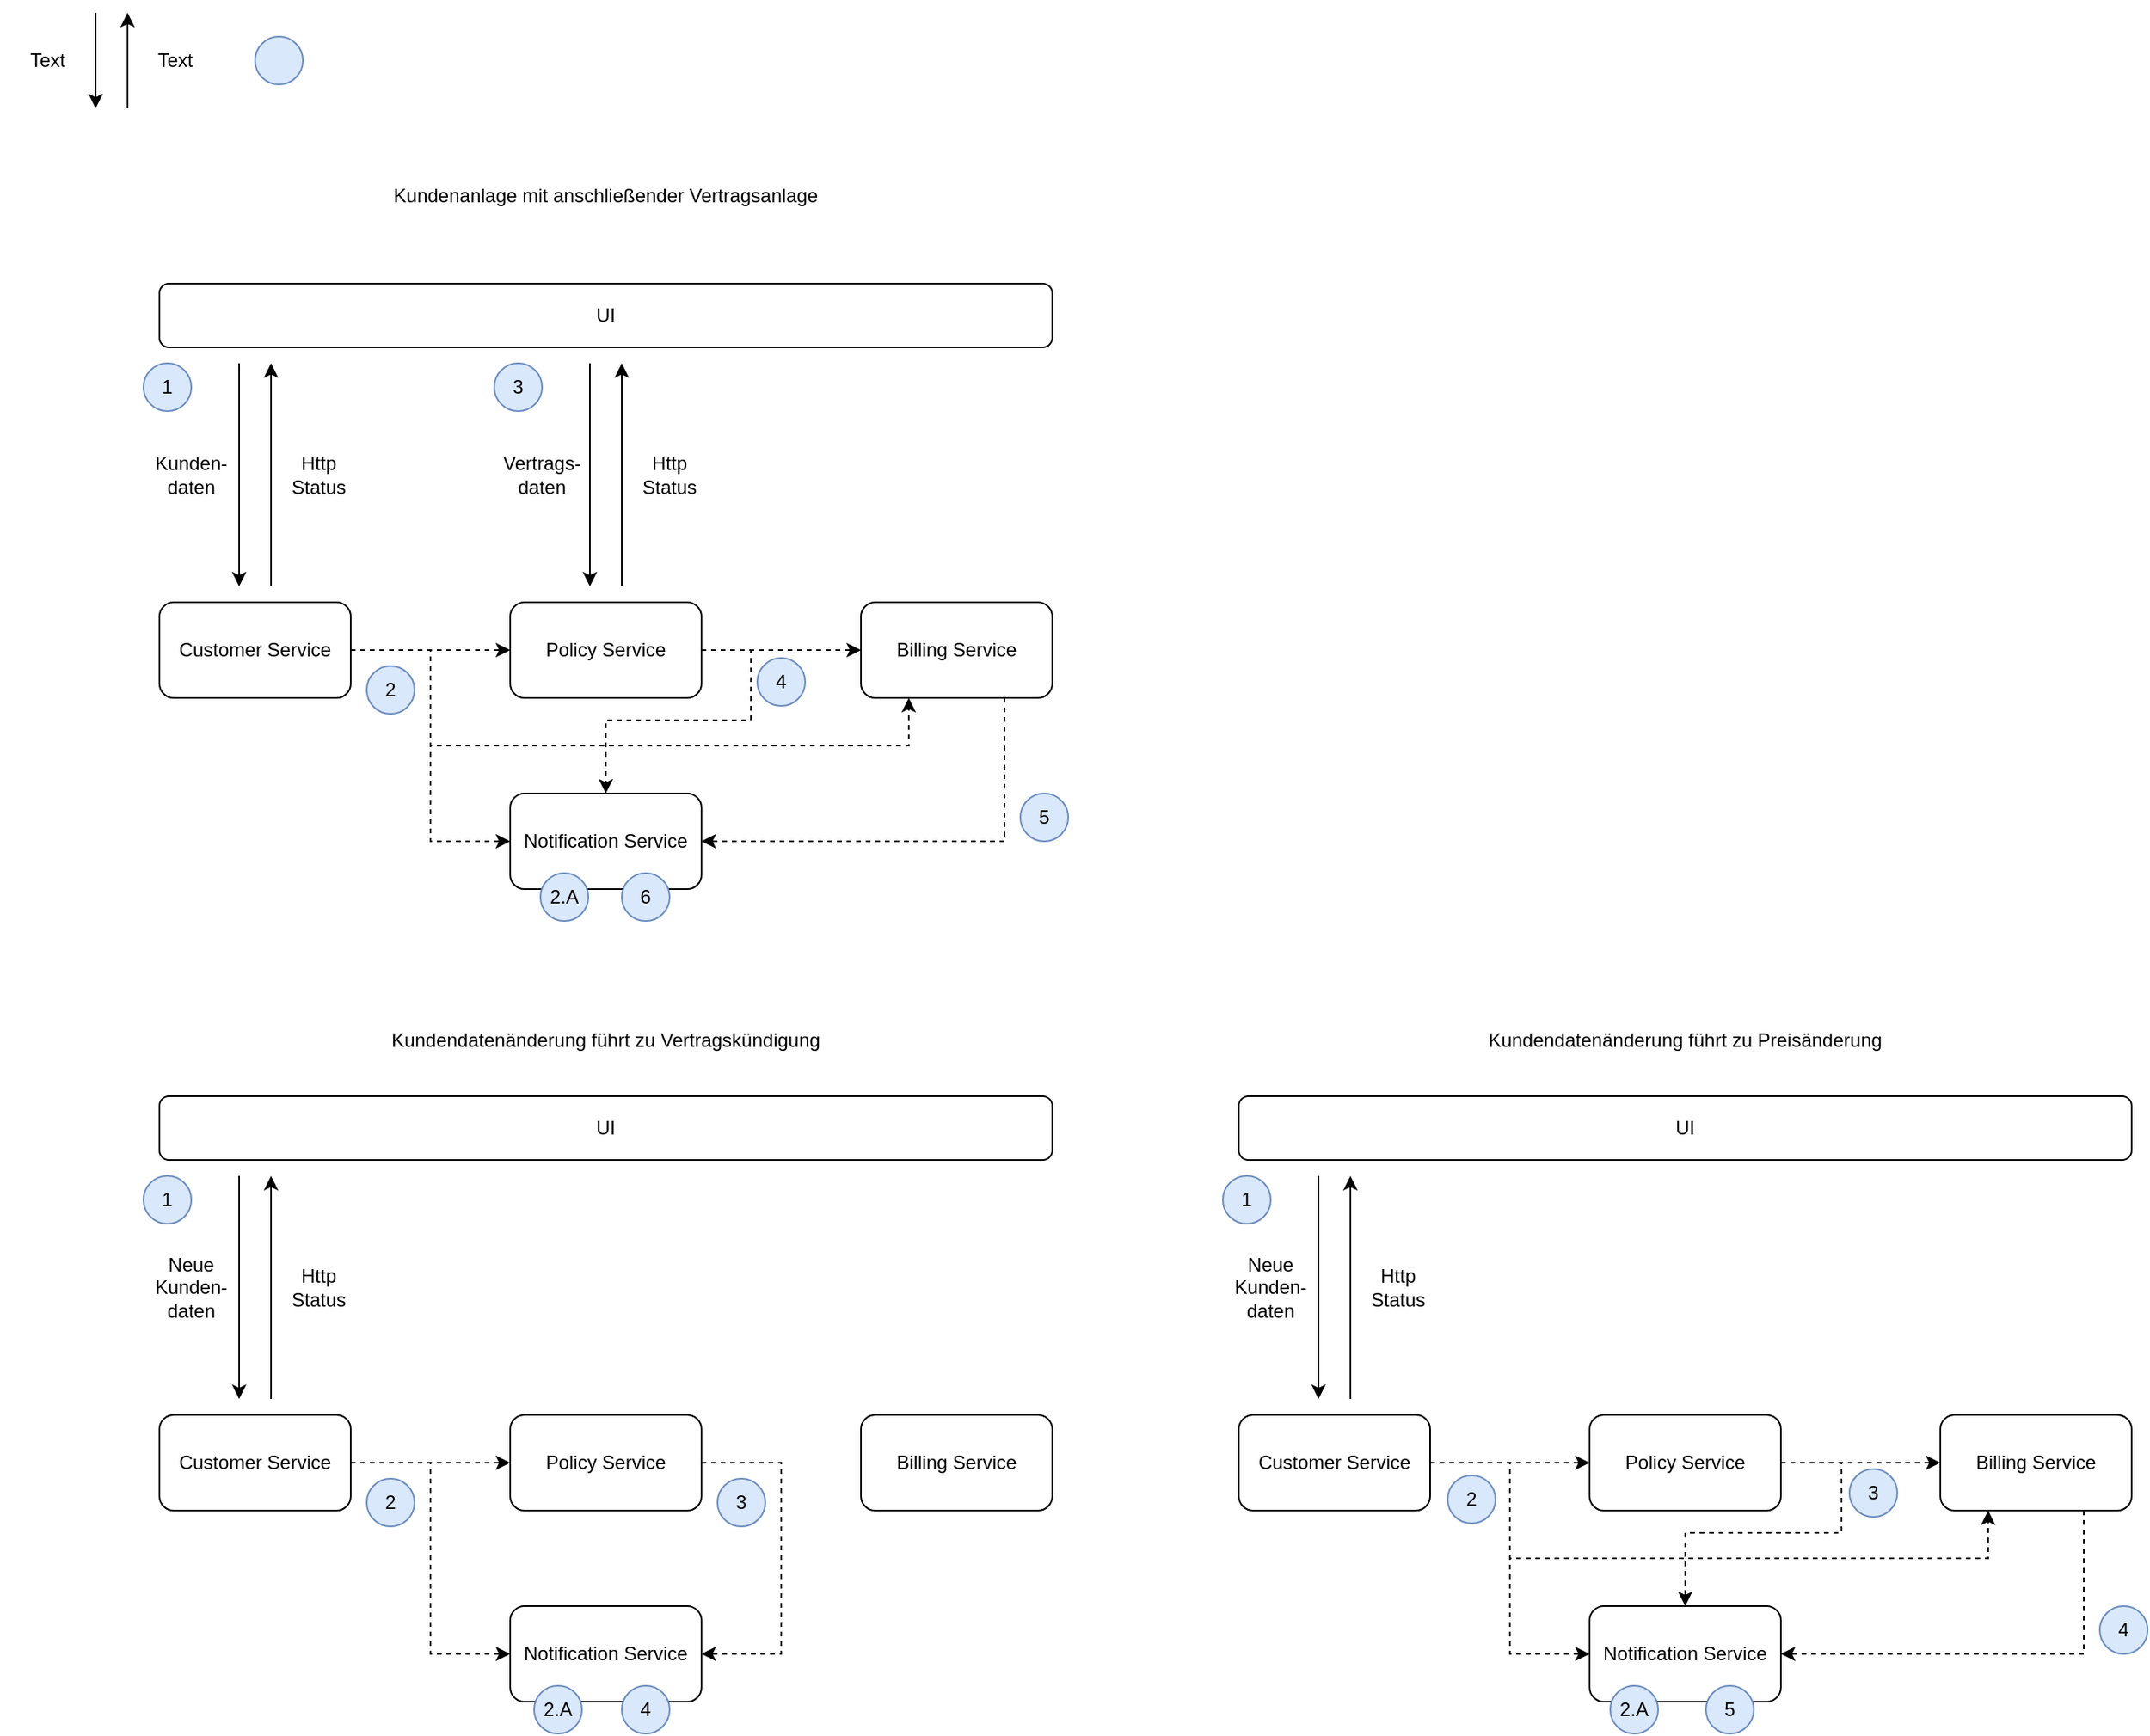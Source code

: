<mxfile version="21.2.9" type="device">
  <diagram name="Seite-1" id="lsuvqz60EqKz735hXSnj">
    <mxGraphModel dx="683" dy="359" grid="0" gridSize="10" guides="1" tooltips="1" connect="1" arrows="1" fold="1" page="0" pageScale="1" pageWidth="827" pageHeight="1169" math="0" shadow="0">
      <root>
        <mxCell id="0" />
        <mxCell id="1" parent="0" />
        <mxCell id="N5QHO1OpnZ8bj66luiWE-1" value="UI" style="rounded=1;whiteSpace=wrap;html=1;" parent="1" vertex="1">
          <mxGeometry x="160" y="200" width="560" height="40" as="geometry" />
        </mxCell>
        <mxCell id="N5QHO1OpnZ8bj66luiWE-2" value="Kundenanlage mit anschließender Vertragsanlage" style="text;html=1;strokeColor=none;fillColor=none;align=center;verticalAlign=middle;whiteSpace=wrap;rounded=0;" parent="1" vertex="1">
          <mxGeometry x="300" y="130" width="280" height="30" as="geometry" />
        </mxCell>
        <mxCell id="N5QHO1OpnZ8bj66luiWE-32" style="edgeStyle=orthogonalEdgeStyle;rounded=0;orthogonalLoop=1;jettySize=auto;html=1;exitX=1;exitY=0.5;exitDx=0;exitDy=0;entryX=0;entryY=0.5;entryDx=0;entryDy=0;dashed=1;" parent="1" source="N5QHO1OpnZ8bj66luiWE-3" target="N5QHO1OpnZ8bj66luiWE-4" edge="1">
          <mxGeometry relative="1" as="geometry" />
        </mxCell>
        <mxCell id="N5QHO1OpnZ8bj66luiWE-36" style="edgeStyle=orthogonalEdgeStyle;rounded=0;orthogonalLoop=1;jettySize=auto;html=1;exitX=1;exitY=0.5;exitDx=0;exitDy=0;entryX=0;entryY=0.5;entryDx=0;entryDy=0;dashed=1;" parent="1" source="N5QHO1OpnZ8bj66luiWE-3" target="N5QHO1OpnZ8bj66luiWE-5" edge="1">
          <mxGeometry relative="1" as="geometry" />
        </mxCell>
        <mxCell id="N5QHO1OpnZ8bj66luiWE-3" value="Customer Service" style="rounded=1;whiteSpace=wrap;html=1;" parent="1" vertex="1">
          <mxGeometry x="160" y="400" width="120" height="60" as="geometry" />
        </mxCell>
        <mxCell id="N5QHO1OpnZ8bj66luiWE-64" style="edgeStyle=orthogonalEdgeStyle;rounded=0;orthogonalLoop=1;jettySize=auto;html=1;exitX=1;exitY=0.5;exitDx=0;exitDy=0;entryX=0;entryY=0.5;entryDx=0;entryDy=0;dashed=1;" parent="1" source="N5QHO1OpnZ8bj66luiWE-4" target="N5QHO1OpnZ8bj66luiWE-6" edge="1">
          <mxGeometry relative="1" as="geometry" />
        </mxCell>
        <mxCell id="N5QHO1OpnZ8bj66luiWE-4" value="Policy Service" style="rounded=1;whiteSpace=wrap;html=1;" parent="1" vertex="1">
          <mxGeometry x="380" y="400" width="120" height="60" as="geometry" />
        </mxCell>
        <mxCell id="N5QHO1OpnZ8bj66luiWE-5" value="Notification Service" style="rounded=1;whiteSpace=wrap;html=1;" parent="1" vertex="1">
          <mxGeometry x="380" y="520" width="120" height="60" as="geometry" />
        </mxCell>
        <mxCell id="N5QHO1OpnZ8bj66luiWE-66" style="edgeStyle=orthogonalEdgeStyle;rounded=0;orthogonalLoop=1;jettySize=auto;html=1;exitX=0.75;exitY=1;exitDx=0;exitDy=0;entryX=1;entryY=0.5;entryDx=0;entryDy=0;dashed=1;" parent="1" source="N5QHO1OpnZ8bj66luiWE-6" target="N5QHO1OpnZ8bj66luiWE-5" edge="1">
          <mxGeometry relative="1" as="geometry" />
        </mxCell>
        <mxCell id="N5QHO1OpnZ8bj66luiWE-6" value="Billing Service" style="rounded=1;whiteSpace=wrap;html=1;" parent="1" vertex="1">
          <mxGeometry x="600" y="400" width="120" height="60" as="geometry" />
        </mxCell>
        <mxCell id="N5QHO1OpnZ8bj66luiWE-23" value="" style="group" parent="1" vertex="1" connectable="0">
          <mxGeometry x="60" y="30" width="140" height="60" as="geometry" />
        </mxCell>
        <mxCell id="N5QHO1OpnZ8bj66luiWE-12" value="" style="group" parent="N5QHO1OpnZ8bj66luiWE-23" vertex="1" connectable="0">
          <mxGeometry x="60" width="20" height="60" as="geometry" />
        </mxCell>
        <mxCell id="N5QHO1OpnZ8bj66luiWE-10" value="" style="endArrow=classic;html=1;rounded=0;" parent="N5QHO1OpnZ8bj66luiWE-12" edge="1">
          <mxGeometry width="50" height="50" relative="1" as="geometry">
            <mxPoint x="20" y="60" as="sourcePoint" />
            <mxPoint x="20" as="targetPoint" />
          </mxGeometry>
        </mxCell>
        <mxCell id="N5QHO1OpnZ8bj66luiWE-11" value="" style="endArrow=classic;html=1;rounded=0;" parent="N5QHO1OpnZ8bj66luiWE-12" edge="1">
          <mxGeometry width="50" height="50" relative="1" as="geometry">
            <mxPoint as="sourcePoint" />
            <mxPoint y="60" as="targetPoint" />
          </mxGeometry>
        </mxCell>
        <mxCell id="N5QHO1OpnZ8bj66luiWE-21" value="Text" style="text;html=1;strokeColor=none;fillColor=none;align=center;verticalAlign=middle;whiteSpace=wrap;rounded=0;" parent="N5QHO1OpnZ8bj66luiWE-23" vertex="1">
          <mxGeometry x="80" y="15" width="60" height="30" as="geometry" />
        </mxCell>
        <mxCell id="N5QHO1OpnZ8bj66luiWE-22" value="Text" style="text;html=1;strokeColor=none;fillColor=none;align=center;verticalAlign=middle;whiteSpace=wrap;rounded=0;" parent="N5QHO1OpnZ8bj66luiWE-23" vertex="1">
          <mxGeometry y="15" width="60" height="30" as="geometry" />
        </mxCell>
        <mxCell id="N5QHO1OpnZ8bj66luiWE-24" value="" style="group" parent="1" vertex="1" connectable="0">
          <mxGeometry x="150" y="250" width="140" height="140" as="geometry" />
        </mxCell>
        <mxCell id="N5QHO1OpnZ8bj66luiWE-25" value="" style="group" parent="N5QHO1OpnZ8bj66luiWE-24" vertex="1" connectable="0">
          <mxGeometry x="60" width="20" height="140" as="geometry" />
        </mxCell>
        <mxCell id="N5QHO1OpnZ8bj66luiWE-26" value="" style="endArrow=classic;html=1;rounded=0;" parent="N5QHO1OpnZ8bj66luiWE-25" edge="1">
          <mxGeometry width="50" height="50" relative="1" as="geometry">
            <mxPoint x="20" y="140" as="sourcePoint" />
            <mxPoint x="20" as="targetPoint" />
          </mxGeometry>
        </mxCell>
        <mxCell id="N5QHO1OpnZ8bj66luiWE-27" value="" style="endArrow=classic;html=1;rounded=0;" parent="N5QHO1OpnZ8bj66luiWE-25" edge="1">
          <mxGeometry width="50" height="50" relative="1" as="geometry">
            <mxPoint as="sourcePoint" />
            <mxPoint y="140" as="targetPoint" />
          </mxGeometry>
        </mxCell>
        <mxCell id="N5QHO1OpnZ8bj66luiWE-28" value="Http Status" style="text;html=1;strokeColor=none;fillColor=none;align=center;verticalAlign=middle;whiteSpace=wrap;rounded=0;" parent="N5QHO1OpnZ8bj66luiWE-24" vertex="1">
          <mxGeometry x="80" y="35" width="60" height="70" as="geometry" />
        </mxCell>
        <mxCell id="N5QHO1OpnZ8bj66luiWE-29" value="Kunden-&lt;br&gt;daten" style="text;html=1;strokeColor=none;fillColor=none;align=center;verticalAlign=middle;whiteSpace=wrap;rounded=0;" parent="N5QHO1OpnZ8bj66luiWE-24" vertex="1">
          <mxGeometry y="35" width="60" height="70" as="geometry" />
        </mxCell>
        <mxCell id="N5QHO1OpnZ8bj66luiWE-19" value="1" style="ellipse;whiteSpace=wrap;html=1;aspect=fixed;fillColor=#dae8fc;strokeColor=#6c8ebf;" parent="N5QHO1OpnZ8bj66luiWE-24" vertex="1">
          <mxGeometry width="30" height="30" as="geometry" />
        </mxCell>
        <mxCell id="N5QHO1OpnZ8bj66luiWE-42" value="" style="endArrow=classic;html=1;rounded=0;exitX=1;exitY=0.5;exitDx=0;exitDy=0;entryX=0.25;entryY=1;entryDx=0;entryDy=0;dashed=1;" parent="1" source="N5QHO1OpnZ8bj66luiWE-3" target="N5QHO1OpnZ8bj66luiWE-6" edge="1">
          <mxGeometry width="50" height="50" relative="1" as="geometry">
            <mxPoint x="310" y="380" as="sourcePoint" />
            <mxPoint x="580" y="330" as="targetPoint" />
            <Array as="points">
              <mxPoint x="330" y="430" />
              <mxPoint x="330" y="490" />
              <mxPoint x="630" y="490" />
            </Array>
          </mxGeometry>
        </mxCell>
        <mxCell id="N5QHO1OpnZ8bj66luiWE-43" value="2" style="ellipse;whiteSpace=wrap;html=1;aspect=fixed;fillColor=#dae8fc;strokeColor=#6c8ebf;" parent="1" vertex="1">
          <mxGeometry x="290" y="440" width="30" height="30" as="geometry" />
        </mxCell>
        <mxCell id="N5QHO1OpnZ8bj66luiWE-46" value="" style="group" parent="1" vertex="1" connectable="0">
          <mxGeometry x="370" y="250" width="140" height="140" as="geometry" />
        </mxCell>
        <mxCell id="N5QHO1OpnZ8bj66luiWE-47" value="" style="group" parent="N5QHO1OpnZ8bj66luiWE-46" vertex="1" connectable="0">
          <mxGeometry x="60" width="20" height="140" as="geometry" />
        </mxCell>
        <mxCell id="N5QHO1OpnZ8bj66luiWE-48" value="" style="endArrow=classic;html=1;rounded=0;" parent="N5QHO1OpnZ8bj66luiWE-47" edge="1">
          <mxGeometry width="50" height="50" relative="1" as="geometry">
            <mxPoint x="20" y="140" as="sourcePoint" />
            <mxPoint x="20" as="targetPoint" />
          </mxGeometry>
        </mxCell>
        <mxCell id="N5QHO1OpnZ8bj66luiWE-49" value="" style="endArrow=classic;html=1;rounded=0;" parent="N5QHO1OpnZ8bj66luiWE-47" edge="1">
          <mxGeometry width="50" height="50" relative="1" as="geometry">
            <mxPoint as="sourcePoint" />
            <mxPoint y="140" as="targetPoint" />
          </mxGeometry>
        </mxCell>
        <mxCell id="N5QHO1OpnZ8bj66luiWE-50" value="Http&lt;br&gt;Status" style="text;html=1;strokeColor=none;fillColor=none;align=center;verticalAlign=middle;whiteSpace=wrap;rounded=0;" parent="N5QHO1OpnZ8bj66luiWE-46" vertex="1">
          <mxGeometry x="80" y="35" width="60" height="70" as="geometry" />
        </mxCell>
        <mxCell id="N5QHO1OpnZ8bj66luiWE-51" value="Vertrags-&lt;br&gt;daten" style="text;html=1;strokeColor=none;fillColor=none;align=center;verticalAlign=middle;whiteSpace=wrap;rounded=0;" parent="N5QHO1OpnZ8bj66luiWE-46" vertex="1">
          <mxGeometry y="35" width="60" height="70" as="geometry" />
        </mxCell>
        <mxCell id="N5QHO1OpnZ8bj66luiWE-16" value="3" style="ellipse;whiteSpace=wrap;html=1;aspect=fixed;fillColor=#dae8fc;strokeColor=#6c8ebf;" parent="N5QHO1OpnZ8bj66luiWE-46" vertex="1">
          <mxGeometry width="30" height="30" as="geometry" />
        </mxCell>
        <mxCell id="N5QHO1OpnZ8bj66luiWE-60" value="" style="ellipse;whiteSpace=wrap;html=1;aspect=fixed;fillColor=#dae8fc;strokeColor=#6c8ebf;movable=1;resizable=1;rotatable=1;deletable=1;editable=1;locked=0;connectable=1;" parent="1" vertex="1">
          <mxGeometry x="220" y="45" width="30" height="30" as="geometry" />
        </mxCell>
        <mxCell id="N5QHO1OpnZ8bj66luiWE-62" value="4" style="ellipse;whiteSpace=wrap;html=1;aspect=fixed;fillColor=#dae8fc;strokeColor=#6c8ebf;movable=1;resizable=1;rotatable=1;deletable=1;editable=1;locked=0;connectable=1;" parent="1" vertex="1">
          <mxGeometry x="535" y="435" width="30" height="30" as="geometry" />
        </mxCell>
        <mxCell id="N5QHO1OpnZ8bj66luiWE-67" value="5" style="ellipse;whiteSpace=wrap;html=1;aspect=fixed;fillColor=#dae8fc;strokeColor=#6c8ebf;movable=1;resizable=1;rotatable=1;deletable=1;editable=1;locked=0;connectable=1;" parent="1" vertex="1">
          <mxGeometry x="700" y="520" width="30" height="30" as="geometry" />
        </mxCell>
        <mxCell id="N5QHO1OpnZ8bj66luiWE-69" value="UI" style="rounded=1;whiteSpace=wrap;html=1;" parent="1" vertex="1">
          <mxGeometry x="160" y="710" width="560" height="40" as="geometry" />
        </mxCell>
        <mxCell id="N5QHO1OpnZ8bj66luiWE-70" value="Kundendatenänderung führt zu Vertragskündigung" style="text;html=1;strokeColor=none;fillColor=none;align=center;verticalAlign=middle;whiteSpace=wrap;rounded=0;" parent="1" vertex="1">
          <mxGeometry x="300" y="660" width="280" height="30" as="geometry" />
        </mxCell>
        <mxCell id="N5QHO1OpnZ8bj66luiWE-71" style="edgeStyle=orthogonalEdgeStyle;rounded=0;orthogonalLoop=1;jettySize=auto;html=1;exitX=1;exitY=0.5;exitDx=0;exitDy=0;entryX=0;entryY=0.5;entryDx=0;entryDy=0;dashed=1;" parent="1" source="N5QHO1OpnZ8bj66luiWE-73" target="N5QHO1OpnZ8bj66luiWE-75" edge="1">
          <mxGeometry relative="1" as="geometry" />
        </mxCell>
        <mxCell id="N5QHO1OpnZ8bj66luiWE-72" style="edgeStyle=orthogonalEdgeStyle;rounded=0;orthogonalLoop=1;jettySize=auto;html=1;exitX=1;exitY=0.5;exitDx=0;exitDy=0;entryX=0;entryY=0.5;entryDx=0;entryDy=0;dashed=1;" parent="1" source="N5QHO1OpnZ8bj66luiWE-73" target="N5QHO1OpnZ8bj66luiWE-76" edge="1">
          <mxGeometry relative="1" as="geometry" />
        </mxCell>
        <mxCell id="N5QHO1OpnZ8bj66luiWE-73" value="Customer Service" style="rounded=1;whiteSpace=wrap;html=1;" parent="1" vertex="1">
          <mxGeometry x="160" y="910" width="120" height="60" as="geometry" />
        </mxCell>
        <mxCell id="N5QHO1OpnZ8bj66luiWE-75" value="Policy Service" style="rounded=1;whiteSpace=wrap;html=1;" parent="1" vertex="1">
          <mxGeometry x="380" y="910" width="120" height="60" as="geometry" />
        </mxCell>
        <mxCell id="N5QHO1OpnZ8bj66luiWE-76" value="Notification Service" style="rounded=1;whiteSpace=wrap;html=1;" parent="1" vertex="1">
          <mxGeometry x="380" y="1030" width="120" height="60" as="geometry" />
        </mxCell>
        <mxCell id="N5QHO1OpnZ8bj66luiWE-79" value="" style="group" parent="1" vertex="1" connectable="0">
          <mxGeometry x="150" y="760" width="140" height="140" as="geometry" />
        </mxCell>
        <mxCell id="N5QHO1OpnZ8bj66luiWE-80" value="" style="group" parent="N5QHO1OpnZ8bj66luiWE-79" vertex="1" connectable="0">
          <mxGeometry x="60" width="20" height="140" as="geometry" />
        </mxCell>
        <mxCell id="N5QHO1OpnZ8bj66luiWE-81" value="" style="endArrow=classic;html=1;rounded=0;" parent="N5QHO1OpnZ8bj66luiWE-80" edge="1">
          <mxGeometry width="50" height="50" relative="1" as="geometry">
            <mxPoint x="20" y="140" as="sourcePoint" />
            <mxPoint x="20" as="targetPoint" />
          </mxGeometry>
        </mxCell>
        <mxCell id="N5QHO1OpnZ8bj66luiWE-82" value="" style="endArrow=classic;html=1;rounded=0;" parent="N5QHO1OpnZ8bj66luiWE-80" edge="1">
          <mxGeometry width="50" height="50" relative="1" as="geometry">
            <mxPoint as="sourcePoint" />
            <mxPoint y="140" as="targetPoint" />
          </mxGeometry>
        </mxCell>
        <mxCell id="N5QHO1OpnZ8bj66luiWE-83" value="Http Status" style="text;html=1;strokeColor=none;fillColor=none;align=center;verticalAlign=middle;whiteSpace=wrap;rounded=0;" parent="N5QHO1OpnZ8bj66luiWE-79" vertex="1">
          <mxGeometry x="80" y="35" width="60" height="70" as="geometry" />
        </mxCell>
        <mxCell id="N5QHO1OpnZ8bj66luiWE-84" value="Neue&lt;br&gt;Kunden-&lt;br&gt;daten" style="text;html=1;strokeColor=none;fillColor=none;align=center;verticalAlign=middle;whiteSpace=wrap;rounded=0;" parent="N5QHO1OpnZ8bj66luiWE-79" vertex="1">
          <mxGeometry y="35" width="60" height="70" as="geometry" />
        </mxCell>
        <mxCell id="N5QHO1OpnZ8bj66luiWE-85" value="1" style="ellipse;whiteSpace=wrap;html=1;aspect=fixed;fillColor=#dae8fc;strokeColor=#6c8ebf;" parent="N5QHO1OpnZ8bj66luiWE-79" vertex="1">
          <mxGeometry width="30" height="30" as="geometry" />
        </mxCell>
        <mxCell id="N5QHO1OpnZ8bj66luiWE-87" value="2" style="ellipse;whiteSpace=wrap;html=1;aspect=fixed;fillColor=#dae8fc;strokeColor=#6c8ebf;" parent="1" vertex="1">
          <mxGeometry x="290" y="950" width="30" height="30" as="geometry" />
        </mxCell>
        <mxCell id="N5QHO1OpnZ8bj66luiWE-97" value="UI" style="rounded=1;whiteSpace=wrap;html=1;" parent="1" vertex="1">
          <mxGeometry x="837" y="710" width="560" height="40" as="geometry" />
        </mxCell>
        <mxCell id="N5QHO1OpnZ8bj66luiWE-98" value="Kundendatenänderung führt zu Preisänderung" style="text;html=1;strokeColor=none;fillColor=none;align=center;verticalAlign=middle;whiteSpace=wrap;rounded=0;" parent="1" vertex="1">
          <mxGeometry x="977" y="660" width="280" height="30" as="geometry" />
        </mxCell>
        <mxCell id="N5QHO1OpnZ8bj66luiWE-99" style="edgeStyle=orthogonalEdgeStyle;rounded=0;orthogonalLoop=1;jettySize=auto;html=1;exitX=1;exitY=0.5;exitDx=0;exitDy=0;entryX=0;entryY=0.5;entryDx=0;entryDy=0;dashed=1;" parent="1" source="N5QHO1OpnZ8bj66luiWE-101" target="N5QHO1OpnZ8bj66luiWE-103" edge="1">
          <mxGeometry relative="1" as="geometry" />
        </mxCell>
        <mxCell id="N5QHO1OpnZ8bj66luiWE-100" style="edgeStyle=orthogonalEdgeStyle;rounded=0;orthogonalLoop=1;jettySize=auto;html=1;exitX=1;exitY=0.5;exitDx=0;exitDy=0;entryX=0;entryY=0.5;entryDx=0;entryDy=0;dashed=1;" parent="1" source="N5QHO1OpnZ8bj66luiWE-101" target="N5QHO1OpnZ8bj66luiWE-104" edge="1">
          <mxGeometry relative="1" as="geometry" />
        </mxCell>
        <mxCell id="N5QHO1OpnZ8bj66luiWE-101" value="Customer Service" style="rounded=1;whiteSpace=wrap;html=1;" parent="1" vertex="1">
          <mxGeometry x="837" y="910" width="120" height="60" as="geometry" />
        </mxCell>
        <mxCell id="N5QHO1OpnZ8bj66luiWE-102" style="edgeStyle=orthogonalEdgeStyle;rounded=0;orthogonalLoop=1;jettySize=auto;html=1;exitX=1;exitY=0.5;exitDx=0;exitDy=0;entryX=0;entryY=0.5;entryDx=0;entryDy=0;dashed=1;" parent="1" source="N5QHO1OpnZ8bj66luiWE-103" target="N5QHO1OpnZ8bj66luiWE-106" edge="1">
          <mxGeometry relative="1" as="geometry" />
        </mxCell>
        <mxCell id="N5QHO1OpnZ8bj66luiWE-103" value="Policy Service" style="rounded=1;whiteSpace=wrap;html=1;" parent="1" vertex="1">
          <mxGeometry x="1057" y="910" width="120" height="60" as="geometry" />
        </mxCell>
        <mxCell id="N5QHO1OpnZ8bj66luiWE-104" value="Notification Service" style="rounded=1;whiteSpace=wrap;html=1;" parent="1" vertex="1">
          <mxGeometry x="1057" y="1030" width="120" height="60" as="geometry" />
        </mxCell>
        <mxCell id="N5QHO1OpnZ8bj66luiWE-105" style="edgeStyle=orthogonalEdgeStyle;rounded=0;orthogonalLoop=1;jettySize=auto;html=1;exitX=0.75;exitY=1;exitDx=0;exitDy=0;entryX=1;entryY=0.5;entryDx=0;entryDy=0;dashed=1;" parent="1" source="N5QHO1OpnZ8bj66luiWE-106" target="N5QHO1OpnZ8bj66luiWE-104" edge="1">
          <mxGeometry relative="1" as="geometry" />
        </mxCell>
        <mxCell id="N5QHO1OpnZ8bj66luiWE-106" value="Billing Service" style="rounded=1;whiteSpace=wrap;html=1;" parent="1" vertex="1">
          <mxGeometry x="1277" y="910" width="120" height="60" as="geometry" />
        </mxCell>
        <mxCell id="N5QHO1OpnZ8bj66luiWE-107" value="" style="group" parent="1" vertex="1" connectable="0">
          <mxGeometry x="827" y="760" width="140" height="140" as="geometry" />
        </mxCell>
        <mxCell id="N5QHO1OpnZ8bj66luiWE-108" value="" style="group" parent="N5QHO1OpnZ8bj66luiWE-107" vertex="1" connectable="0">
          <mxGeometry x="60" width="20" height="140" as="geometry" />
        </mxCell>
        <mxCell id="N5QHO1OpnZ8bj66luiWE-109" value="" style="endArrow=classic;html=1;rounded=0;" parent="N5QHO1OpnZ8bj66luiWE-108" edge="1">
          <mxGeometry width="50" height="50" relative="1" as="geometry">
            <mxPoint x="20" y="140" as="sourcePoint" />
            <mxPoint x="20" as="targetPoint" />
          </mxGeometry>
        </mxCell>
        <mxCell id="N5QHO1OpnZ8bj66luiWE-110" value="" style="endArrow=classic;html=1;rounded=0;" parent="N5QHO1OpnZ8bj66luiWE-108" edge="1">
          <mxGeometry width="50" height="50" relative="1" as="geometry">
            <mxPoint as="sourcePoint" />
            <mxPoint y="140" as="targetPoint" />
          </mxGeometry>
        </mxCell>
        <mxCell id="N5QHO1OpnZ8bj66luiWE-111" value="Http Status" style="text;html=1;strokeColor=none;fillColor=none;align=center;verticalAlign=middle;whiteSpace=wrap;rounded=0;" parent="N5QHO1OpnZ8bj66luiWE-107" vertex="1">
          <mxGeometry x="80" y="35" width="60" height="70" as="geometry" />
        </mxCell>
        <mxCell id="N5QHO1OpnZ8bj66luiWE-112" value="Neue&lt;br&gt;Kunden-&lt;br&gt;daten" style="text;html=1;strokeColor=none;fillColor=none;align=center;verticalAlign=middle;whiteSpace=wrap;rounded=0;" parent="N5QHO1OpnZ8bj66luiWE-107" vertex="1">
          <mxGeometry y="35" width="60" height="70" as="geometry" />
        </mxCell>
        <mxCell id="N5QHO1OpnZ8bj66luiWE-113" value="1" style="ellipse;whiteSpace=wrap;html=1;aspect=fixed;fillColor=#dae8fc;strokeColor=#6c8ebf;" parent="N5QHO1OpnZ8bj66luiWE-107" vertex="1">
          <mxGeometry width="30" height="30" as="geometry" />
        </mxCell>
        <mxCell id="N5QHO1OpnZ8bj66luiWE-114" value="" style="endArrow=classic;html=1;rounded=0;exitX=1;exitY=0.5;exitDx=0;exitDy=0;entryX=0.25;entryY=1;entryDx=0;entryDy=0;dashed=1;" parent="1" source="N5QHO1OpnZ8bj66luiWE-101" target="N5QHO1OpnZ8bj66luiWE-106" edge="1">
          <mxGeometry width="50" height="50" relative="1" as="geometry">
            <mxPoint x="987" y="890" as="sourcePoint" />
            <mxPoint x="1257" y="840" as="targetPoint" />
            <Array as="points">
              <mxPoint x="1007" y="940" />
              <mxPoint x="1007" y="1000" />
              <mxPoint x="1307" y="1000" />
            </Array>
          </mxGeometry>
        </mxCell>
        <mxCell id="N5QHO1OpnZ8bj66luiWE-115" value="2.A" style="ellipse;whiteSpace=wrap;html=1;aspect=fixed;fillColor=#dae8fc;strokeColor=#6c8ebf;" parent="1" vertex="1">
          <mxGeometry x="1070" y="1080" width="30" height="30" as="geometry" />
        </mxCell>
        <mxCell id="N5QHO1OpnZ8bj66luiWE-123" value="3" style="ellipse;whiteSpace=wrap;html=1;aspect=fixed;fillColor=#dae8fc;strokeColor=#6c8ebf;movable=1;resizable=1;rotatable=1;deletable=1;editable=1;locked=0;connectable=1;" parent="1" vertex="1">
          <mxGeometry x="1220" y="944" width="30" height="30" as="geometry" />
        </mxCell>
        <mxCell id="N5QHO1OpnZ8bj66luiWE-124" value="4" style="ellipse;whiteSpace=wrap;html=1;aspect=fixed;fillColor=#dae8fc;strokeColor=#6c8ebf;movable=1;resizable=1;rotatable=1;deletable=1;editable=1;locked=0;connectable=1;" parent="1" vertex="1">
          <mxGeometry x="1377" y="1030" width="30" height="30" as="geometry" />
        </mxCell>
        <mxCell id="D7CZ5ZsZQ3CwUDAh0Ltd-1" value="3" style="ellipse;whiteSpace=wrap;html=1;aspect=fixed;fillColor=#dae8fc;strokeColor=#6c8ebf;" vertex="1" parent="1">
          <mxGeometry x="510" y="950" width="30" height="30" as="geometry" />
        </mxCell>
        <mxCell id="D7CZ5ZsZQ3CwUDAh0Ltd-2" style="edgeStyle=orthogonalEdgeStyle;rounded=0;orthogonalLoop=1;jettySize=auto;html=1;exitX=1;exitY=0.5;exitDx=0;exitDy=0;entryX=1;entryY=0.5;entryDx=0;entryDy=0;dashed=1;" edge="1" parent="1" source="N5QHO1OpnZ8bj66luiWE-75" target="N5QHO1OpnZ8bj66luiWE-76">
          <mxGeometry relative="1" as="geometry">
            <mxPoint x="550" y="930" as="sourcePoint" />
            <mxPoint x="650" y="930" as="targetPoint" />
            <Array as="points">
              <mxPoint x="550" y="940" />
              <mxPoint x="550" y="1060" />
            </Array>
          </mxGeometry>
        </mxCell>
        <mxCell id="D7CZ5ZsZQ3CwUDAh0Ltd-3" value="6" style="ellipse;whiteSpace=wrap;html=1;aspect=fixed;fillColor=#dae8fc;strokeColor=#6c8ebf;movable=1;resizable=1;rotatable=1;deletable=1;editable=1;locked=0;connectable=1;" vertex="1" parent="1">
          <mxGeometry x="450" y="570" width="30" height="30" as="geometry" />
        </mxCell>
        <mxCell id="D7CZ5ZsZQ3CwUDAh0Ltd-4" value="2.A" style="ellipse;whiteSpace=wrap;html=1;aspect=fixed;fillColor=#dae8fc;strokeColor=#6c8ebf;movable=1;resizable=1;rotatable=1;deletable=1;editable=1;locked=0;connectable=1;" vertex="1" parent="1">
          <mxGeometry x="395" y="1080" width="30" height="30" as="geometry" />
        </mxCell>
        <mxCell id="D7CZ5ZsZQ3CwUDAh0Ltd-5" value="4" style="ellipse;whiteSpace=wrap;html=1;aspect=fixed;fillColor=#dae8fc;strokeColor=#6c8ebf;movable=1;resizable=1;rotatable=1;deletable=1;editable=1;locked=0;connectable=1;" vertex="1" parent="1">
          <mxGeometry x="450" y="1080" width="30" height="30" as="geometry" />
        </mxCell>
        <mxCell id="D7CZ5ZsZQ3CwUDAh0Ltd-7" value="2" style="ellipse;whiteSpace=wrap;html=1;aspect=fixed;fillColor=#dae8fc;strokeColor=#6c8ebf;" vertex="1" parent="1">
          <mxGeometry x="968" y="948" width="30" height="30" as="geometry" />
        </mxCell>
        <mxCell id="D7CZ5ZsZQ3CwUDAh0Ltd-8" value="5" style="ellipse;whiteSpace=wrap;html=1;aspect=fixed;fillColor=#dae8fc;strokeColor=#6c8ebf;" vertex="1" parent="1">
          <mxGeometry x="1130" y="1080" width="30" height="30" as="geometry" />
        </mxCell>
        <mxCell id="D7CZ5ZsZQ3CwUDAh0Ltd-9" value="2.A" style="ellipse;whiteSpace=wrap;html=1;aspect=fixed;fillColor=#dae8fc;strokeColor=#6c8ebf;movable=1;resizable=1;rotatable=1;deletable=1;editable=1;locked=0;connectable=1;" vertex="1" parent="1">
          <mxGeometry x="399" y="570" width="30" height="30" as="geometry" />
        </mxCell>
        <mxCell id="D7CZ5ZsZQ3CwUDAh0Ltd-10" value="Billing Service" style="rounded=1;whiteSpace=wrap;html=1;" vertex="1" parent="1">
          <mxGeometry x="600" y="910" width="120" height="60" as="geometry" />
        </mxCell>
        <mxCell id="D7CZ5ZsZQ3CwUDAh0Ltd-11" style="edgeStyle=orthogonalEdgeStyle;rounded=0;orthogonalLoop=1;jettySize=auto;html=1;entryX=0.5;entryY=0;entryDx=0;entryDy=0;dashed=1;exitX=1;exitY=0.5;exitDx=0;exitDy=0;" edge="1" parent="1" source="N5QHO1OpnZ8bj66luiWE-4" target="N5QHO1OpnZ8bj66luiWE-5">
          <mxGeometry relative="1" as="geometry">
            <mxPoint x="519" y="458" as="sourcePoint" />
            <mxPoint x="610" y="440" as="targetPoint" />
            <Array as="points">
              <mxPoint x="531" y="430" />
              <mxPoint x="531" y="474" />
              <mxPoint x="440" y="474" />
            </Array>
          </mxGeometry>
        </mxCell>
        <mxCell id="D7CZ5ZsZQ3CwUDAh0Ltd-13" style="edgeStyle=orthogonalEdgeStyle;rounded=0;orthogonalLoop=1;jettySize=auto;html=1;exitX=1;exitY=0.5;exitDx=0;exitDy=0;dashed=1;entryX=0.5;entryY=0;entryDx=0;entryDy=0;" edge="1" parent="1" source="N5QHO1OpnZ8bj66luiWE-103" target="N5QHO1OpnZ8bj66luiWE-104">
          <mxGeometry relative="1" as="geometry">
            <mxPoint x="1147" y="854" as="sourcePoint" />
            <mxPoint x="1208" y="1036" as="targetPoint" />
            <Array as="points">
              <mxPoint x="1215" y="940" />
              <mxPoint x="1215" y="984" />
              <mxPoint x="1117" y="984" />
            </Array>
          </mxGeometry>
        </mxCell>
      </root>
    </mxGraphModel>
  </diagram>
</mxfile>
